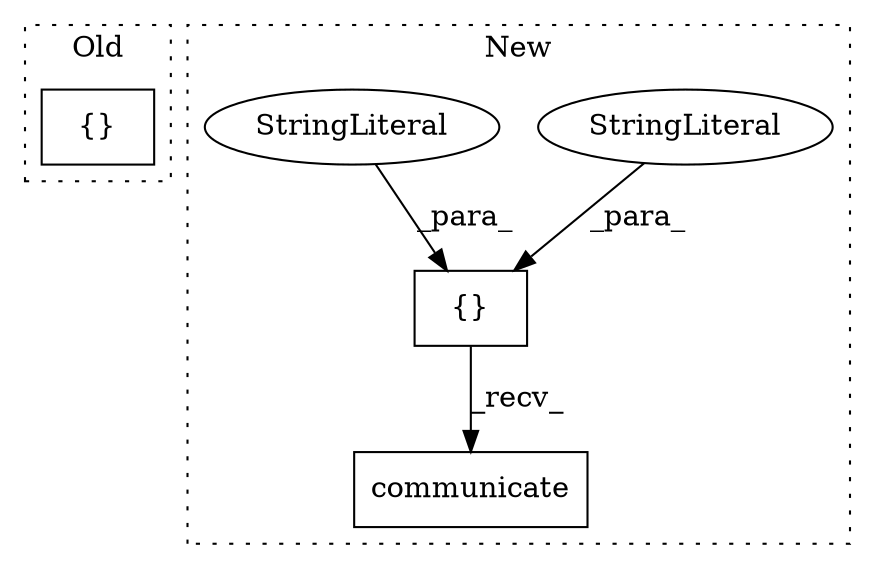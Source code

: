 digraph G {
subgraph cluster0 {
1 [label="{}" a="4" s="1289,1330" l="1,1" shape="box"];
label = "Old";
style="dotted";
}
subgraph cluster1 {
2 [label="communicate" a="32" s="1346,1392" l="12,1" shape="box"];
3 [label="{}" a="4" s="1295,1314" l="1,1" shape="box"];
4 [label="StringLiteral" a="45" s="1296" l="8" shape="ellipse"];
5 [label="StringLiteral" a="45" s="1305" l="5" shape="ellipse"];
label = "New";
style="dotted";
}
3 -> 2 [label="_recv_"];
4 -> 3 [label="_para_"];
5 -> 3 [label="_para_"];
}